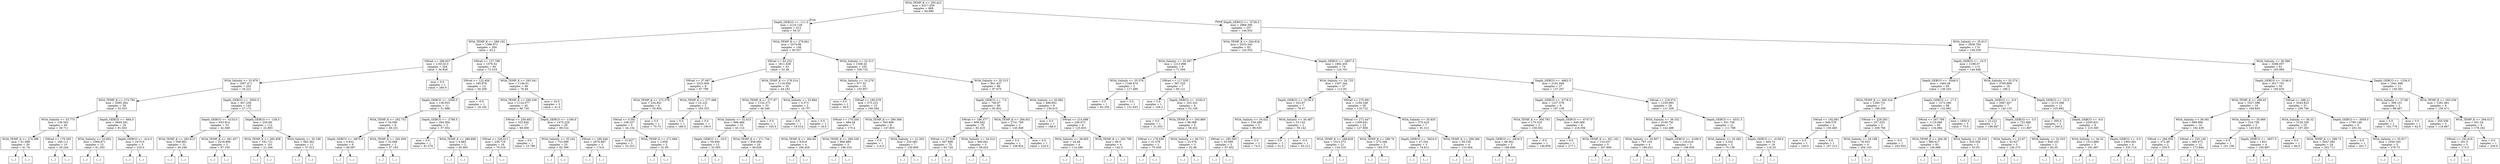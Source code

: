 digraph Tree {
node [shape=box] ;
0 [label="WOA_TEMP_K <= 293.422\nmse = 4317.939\nsamples = 669\nvalue = 94.896"] ;
1 [label="Depth_GEBCO <= -111.5\nmse = 2124.128\nsamples = 412\nvalue = 59.31"] ;
0 -> 1 [labeldistance=2.5, labelangle=45, headlabel="True"] ;
2 [label="WOA_TEMP_K <= 289.192\nmse = 1386.971\nsamples = 264\nvalue = 43.2"] ;
1 -> 2 ;
3 [label="SWrad <= 288.657\nmse = 1163.613\nsamples = 204\nvalue = 34.928"] ;
2 -> 3 ;
4 [label="WOA_Salinity <= 33.879\nmse = 1007.471\nsamples = 203\nvalue = 34.221"] ;
3 -> 4 ;
5 [label="WOA_TEMP_K <= 274.795\nmse = 2095.264\nsamples = 58\nvalue = 52.353"] ;
4 -> 5 ;
6 [label="WOA_Salinity <= 33.775\nmse = 136.502\nsamples = 40\nvalue = 38.711"] ;
5 -> 6 ;
7 [label="WOA_TEMP_K <= 274.386\nmse = 91.098\nsamples = 30\nvalue = 41.74"] ;
6 -> 7 ;
8 [label="(...)"] ;
7 -> 8 ;
55 [label="(...)"] ;
7 -> 55 ;
56 [label="SWrad <= 179.393\nmse = 160.111\nsamples = 10\nvalue = 29.244"] ;
6 -> 56 ;
57 [label="(...)"] ;
56 -> 57 ;
70 [label="(...)"] ;
56 -> 70 ;
75 [label="Depth_GEBCO <= -664.0\nmse = 5649.291\nsamples = 18\nvalue = 91.503"] ;
5 -> 75 ;
76 [label="WOA_Salinity <= 33.852\nmse = 1069.871\nsamples = 15\nvalue = 61.293"] ;
75 -> 76 ;
77 [label="(...)"] ;
76 -> 77 ;
102 [label="(...)"] ;
76 -> 102 ;
105 [label="Depth_GEBCO <= -414.5\nmse = 2475.0\nsamples = 3\nvalue = 235.0"] ;
75 -> 105 ;
106 [label="(...)"] ;
105 -> 106 ;
107 [label="(...)"] ;
105 -> 107 ;
108 [label="Depth_GEBCO <= -3930.0\nmse = 407.256\nsamples = 145\nvalue = 27.173"] ;
4 -> 108 ;
109 [label="Depth_GEBCO <= -4153.0\nmse = 653.914\nsamples = 33\nvalue = 42.048"] ;
108 -> 109 ;
110 [label="WOA_TEMP_K <= 283.815\nmse = 506.861\nsamples = 31\nvalue = 40.246"] ;
109 -> 110 ;
111 [label="(...)"] ;
110 -> 111 ;
136 [label="(...)"] ;
110 -> 136 ;
169 [label="WOA_TEMP_K <= 281.457\nmse = 2218.906\nsamples = 2\nvalue = 87.105"] ;
109 -> 169 ;
170 [label="(...)"] ;
169 -> 170 ;
171 [label="(...)"] ;
169 -> 171 ;
172 [label="Depth_GEBCO <= -138.5\nmse = 250.69\nsamples = 112\nvalue = 22.803"] ;
108 -> 172 ;
173 [label="WOA_TEMP_K <= 282.938\nmse = 191.721\nsamples = 101\nvalue = 21.294"] ;
172 -> 173 ;
174 [label="(...)"] ;
173 -> 174 ;
265 [label="(...)"] ;
173 -> 265 ;
308 [label="WOA_Salinity <= 35.186\nmse = 582.362\nsamples = 11\nvalue = 37.012"] ;
172 -> 308 ;
309 [label="(...)"] ;
308 -> 309 ;
316 [label="(...)"] ;
308 -> 316 ;
325 [label="mse = 0.0\nsamples = 1\nvalue = 260.0"] ;
3 -> 325 ;
326 [label="SWrad <= 137.798\nmse = 1076.52\nsamples = 60\nvalue = 72.519"] ;
2 -> 326 ;
327 [label="SWrad <= 122.456\nmse = 185.878\nsamples = 12\nvalue = 50.209"] ;
326 -> 327 ;
328 [label="Depth_GEBCO <= -3306.5\nmse = 136.053\nsamples = 11\nvalue = 51.988"] ;
327 -> 328 ;
329 [label="WOA_TEMP_K <= 292.751\nmse = 34.096\nsamples = 8\nvalue = 49.231"] ;
328 -> 329 ;
330 [label="Depth_GEBCO <= -4875.0\nmse = 6.832\nsamples = 6\nvalue = 46.587"] ;
329 -> 330 ;
331 [label="(...)"] ;
330 -> 331 ;
336 [label="(...)"] ;
330 -> 336 ;
341 [label="WOA_TEMP_K <= 292.959\nmse = 32.008\nsamples = 2\nvalue = 57.163"] ;
329 -> 341 ;
342 [label="(...)"] ;
341 -> 342 ;
343 [label="(...)"] ;
341 -> 343 ;
344 [label="Depth_GEBCO <= -2768.5\nmse = 294.364\nsamples = 3\nvalue = 57.502"] ;
328 -> 344 ;
345 [label="mse = 0.0\nsamples = 1\nvalue = 81.576"] ;
344 -> 345 ;
346 [label="WOA_TEMP_K <= 289.808\nmse = 6.883\nsamples = 2\nvalue = 45.465"] ;
344 -> 346 ;
347 [label="(...)"] ;
346 -> 347 ;
348 [label="(...)"] ;
346 -> 348 ;
349 [label="mse = -0.0\nsamples = 1\nvalue = 18.182"] ;
327 -> 349 ;
350 [label="WOA_TEMP_K <= 293.341\nmse = 1146.01\nsamples = 48\nvalue = 78.49"] ;
326 -> 350 ;
351 [label="WOA_TEMP_K <= 290.336\nmse = 1124.077\nsamples = 45\nvalue = 80.728"] ;
350 -> 351 ;
352 [label="SWrad <= 259.492\nmse = 332.826\nsamples = 17\nvalue = 68.008"] ;
351 -> 352 ;
353 [label="SWrad <= 228.611\nmse = 236.719\nsamples = 16\nvalue = 70.016"] ;
352 -> 353 ;
354 [label="(...)"] ;
353 -> 354 ;
363 [label="(...)"] ;
353 -> 363 ;
374 [label="mse = 0.0\nsamples = 1\nvalue = 15.789"] ;
352 -> 374 ;
375 [label="Depth_GEBCO <= -1180.0\nmse = 1475.229\nsamples = 28\nvalue = 89.314"] ;
351 -> 375 ;
376 [label="WOA_Salinity <= 35.242\nmse = 723.999\nsamples = 25\nvalue = 82.399"] ;
375 -> 376 ;
377 [label="(...)"] ;
376 -> 377 ;
390 [label="(...)"] ;
376 -> 390 ;
415 [label="SWrad <= 189.448\nmse = 2876.987\nsamples = 3\nvalue = 174.6"] ;
375 -> 415 ;
416 [label="(...)"] ;
415 -> 416 ;
417 [label="(...)"] ;
415 -> 417 ;
420 [label="mse = 24.0\nsamples = 3\nvalue = 41.0"] ;
350 -> 420 ;
421 [label="WOA_TEMP_K <= 278.841\nmse = 2074.86\nsamples = 148\nvalue = 90.537"] ;
1 -> 421 ;
422 [label="SWrad <= 62.252\nmse = 1811.638\nsamples = 43\nvalue = 52.49"] ;
421 -> 422 ;
423 [label="SWrad <= 37.697\nmse = 3223.945\nsamples = 8\nvalue = 87.799"] ;
422 -> 423 ;
424 [label="WOA_TEMP_K <= 272.078\nmse = 234.841\nsamples = 6\nvalue = 55.954"] ;
423 -> 424 ;
425 [label="SWrad <= 0.591\nmse = 108.337\nsamples = 5\nvalue = 44.134"] ;
424 -> 425 ;
426 [label="mse = 10.927\nsamples = 3\nvalue = 52.323"] ;
425 -> 426 ;
427 [label="WOA_TEMP_K <= 271.669\nmse = 2.958\nsamples = 2\nvalue = 31.85"] ;
425 -> 427 ;
428 [label="(...)"] ;
427 -> 428 ;
429 [label="(...)"] ;
427 -> 429 ;
430 [label="mse = 0.0\nsamples = 1\nvalue = 70.73"] ;
424 -> 430 ;
431 [label="WOA_TEMP_K <= 277.488\nmse = 22.222\nsamples = 2\nvalue = 183.333"] ;
423 -> 431 ;
432 [label="mse = 0.0\nsamples = 1\nvalue = 180.0"] ;
431 -> 432 ;
433 [label="mse = 0.0\nsamples = 1\nvalue = 190.0"] ;
431 -> 433 ;
434 [label="WOA_TEMP_K <= 278.514\nmse = 1116.956\nsamples = 35\nvalue = 44.182"] ;
422 -> 434 ;
435 [label="WOA_TEMP_K <= 277.87\nmse = 1152.271\nsamples = 33\nvalue = 46.346"] ;
434 -> 435 ;
436 [label="WOA_Salinity <= 32.415\nmse = 686.484\nsamples = 32\nvalue = 43.114"] ;
435 -> 436 ;
437 [label="Depth_GEBCO <= -19.5\nmse = 59.856\nsamples = 12\nvalue = 32.005"] ;
436 -> 437 ;
438 [label="(...)"] ;
437 -> 438 ;
441 [label="(...)"] ;
437 -> 441 ;
442 [label="WOA_TEMP_K <= 271.734\nmse = 939.068\nsamples = 20\nvalue = 49.626"] ;
436 -> 442 ;
443 [label="(...)"] ;
442 -> 443 ;
444 [label="(...)"] ;
442 -> 444 ;
455 [label="mse = 0.0\nsamples = 1\nvalue = 195.0"] ;
435 -> 455 ;
456 [label="WOA_Salinity <= 33.884\nmse = 0.573\nsamples = 2\nvalue = 18.757"] ;
434 -> 456 ;
457 [label="mse = 0.0\nsamples = 1\nvalue = 19.514"] ;
456 -> 457 ;
458 [label="mse = 0.0\nsamples = 1\nvalue = 18.0"] ;
456 -> 458 ;
459 [label="WOA_Salinity <= 32.513\nmse = 1308.42\nsamples = 105\nvalue = 106.732"] ;
421 -> 459 ;
460 [label="WOA_Salinity <= 10.279\nmse = 977.52\nsamples = 16\nvalue = 155.957"] ;
459 -> 460 ;
461 [label="mse = 0.0\nsamples = 1\nvalue = 59.0"] ;
460 -> 461 ;
462 [label="SWrad <= 180.078\nmse = 575.231\nsamples = 15\nvalue = 160.364"] ;
460 -> 462 ;
463 [label="SWrad <= 170.204\nmse = 484.04\nsamples = 7\nvalue = 175.4"] ;
462 -> 463 ;
464 [label="WOA_TEMP_K <= 284.84\nmse = 8.816\nsamples = 4\nvalue = 166.429"] ;
463 -> 464 ;
465 [label="(...)"] ;
464 -> 465 ;
466 [label="(...)"] ;
464 -> 466 ;
467 [label="WOA_TEMP_K <= 289.338\nmse = 966.889\nsamples = 3\nvalue = 196.333"] ;
463 -> 467 ;
468 [label="(...)"] ;
467 -> 468 ;
469 [label="(...)"] ;
467 -> 469 ;
472 [label="WOA_TEMP_K <= 290.568\nmse = 305.806\nsamples = 8\nvalue = 147.833"] ;
462 -> 472 ;
473 [label="mse = 0.0\nsamples = 1\nvalue = 114.0"] ;
472 -> 473 ;
474 [label="WOA_Salinity <= 21.303\nmse = 220.083\nsamples = 7\nvalue = 150.909"] ;
472 -> 474 ;
475 [label="(...)"] ;
474 -> 475 ;
476 [label="(...)"] ;
474 -> 476 ;
487 [label="WOA_Salinity <= 35.313\nmse = 841.437\nsamples = 89\nvalue = 97.675"] ;
459 -> 487 ;
488 [label="Depth_GEBCO <= -7.0\nmse = 740.87\nsamples = 80\nvalue = 93.852"] ;
487 -> 488 ;
489 [label="SWrad <= 196.377\nmse = 609.042\nsamples = 78\nvalue = 92.418"] ;
488 -> 489 ;
490 [label="SWrad <= 27.518\nmse = 567.898\nsamples = 75\nvalue = 93.728"] ;
489 -> 490 ;
491 [label="(...)"] ;
490 -> 491 ;
492 [label="(...)"] ;
490 -> 492 ;
611 [label="WOA_Salinity <= 34.314\nmse = 460.941\nsamples = 3\nvalue = 58.022"] ;
489 -> 611 ;
612 [label="(...)"] ;
611 -> 612 ;
613 [label="(...)"] ;
611 -> 613 ;
616 [label="WOA_TEMP_K <= 284.651\nmse = 2741.769\nsamples = 2\nvalue = 145.949"] ;
488 -> 616 ;
617 [label="mse = 0.0\nsamples = 1\nvalue = 108.924"] ;
616 -> 617 ;
618 [label="mse = 0.0\nsamples = 1\nvalue = 220.0"] ;
616 -> 618 ;
619 [label="WOA_Salinity <= 35.982\nmse = 496.852\nsamples = 9\nvalue = 130.615"] ;
487 -> 619 ;
620 [label="mse = 0.0\nsamples = 1\nvalue = 188.0"] ;
619 -> 620 ;
621 [label="SWrad <= 214.088\nmse = 240.972\nsamples = 8\nvalue = 125.833"] ;
619 -> 621 ;
622 [label="WOA_Salinity <= 36.605\nmse = 24.49\nsamples = 4\nvalue = 114.286"] ;
621 -> 622 ;
623 [label="(...)"] ;
622 -> 623 ;
624 [label="(...)"] ;
622 -> 624 ;
625 [label="WOA_TEMP_K <= 292.799\nmse = 96.0\nsamples = 4\nvalue = 142.0"] ;
621 -> 625 ;
626 [label="(...)"] ;
625 -> 626 ;
627 [label="(...)"] ;
625 -> 627 ;
628 [label="Depth_GEBCO <= -3728.0\nmse = 2966.385\nsamples = 257\nvalue = 146.932"] ;
0 -> 628 [labeldistance=2.5, labelangle=-45, headlabel="False"] ;
629 [label="WOA_TEMP_K <= 294.818\nmse = 2033.343\nsamples = 83\nvalue = 120.552"] ;
628 -> 629 ;
630 [label="WOA_Salinity <= 35.587\nmse = 1213.896\nsamples = 9\nvalue = 71.594"] ;
629 -> 630 ;
631 [label="WOA_Salinity <= 35.576\nmse = 1166.474\nsamples = 2\nvalue = 117.489"] ;
630 -> 631 ;
632 [label="mse = 0.0\nsamples = 1\nvalue = 83.336"] ;
631 -> 632 ;
633 [label="mse = 0.0\nsamples = 1\nvalue = 151.643"] ;
631 -> 633 ;
634 [label="SWrad <= 117.535\nmse = 567.525\nsamples = 7\nvalue = 60.121"] ;
630 -> 634 ;
635 [label="mse = 0.0\nsamples = 1\nvalue = 109.2"] ;
634 -> 635 ;
636 [label="Depth_GEBCO <= -5183.0\nmse = 255.332\nsamples = 6\nvalue = 53.109"] ;
634 -> 636 ;
637 [label="mse = 0.0\nsamples = 1\nvalue = 21.053"] ;
636 -> 637 ;
638 [label="WOA_TEMP_K <= 293.869\nmse = 98.068\nsamples = 5\nvalue = 58.452"] ;
636 -> 638 ;
639 [label="SWrad <= 178.656\nmse = 31.578\nsamples = 2\nvalue = 70.438"] ;
638 -> 639 ;
640 [label="(...)"] ;
639 -> 640 ;
641 [label="(...)"] ;
639 -> 641 ;
642 [label="WOA_Salinity <= 36.731\nmse = 23.576\nsamples = 3\nvalue = 52.46"] ;
638 -> 642 ;
643 [label="(...)"] ;
642 -> 643 ;
646 [label="(...)"] ;
642 -> 646 ;
647 [label="Depth_GEBCO <= -4857.0\nmse = 1882.455\nsamples = 74\nvalue = 124.701"] ;
629 -> 647 ;
648 [label="WOA_Salinity <= 34.725\nmse = 1307.342\nsamples = 37\nvalue = 112.93"] ;
647 -> 648 ;
649 [label="Depth_GEBCO <= -5150.5\nmse = 323.87\nsamples = 7\nvalue = 79.47"] ;
648 -> 649 ;
650 [label="WOA_Salinity <= 34.432\nmse = 159.289\nsamples = 5\nvalue = 89.635"] ;
649 -> 650 ;
651 [label="SWrad <= 185.583\nmse = 55.599\nsamples = 3\nvalue = 97.452"] ;
650 -> 651 ;
652 [label="(...)"] ;
651 -> 652 ;
653 [label="(...)"] ;
651 -> 653 ;
656 [label="mse = 0.0\nsamples = 2\nvalue = 74.0"] ;
650 -> 656 ;
657 [label="WOA_Salinity <= 34.487\nmse = 33.143\nsamples = 2\nvalue = 59.142"] ;
649 -> 657 ;
658 [label="mse = 0.0\nsamples = 1\nvalue = 51.0"] ;
657 -> 658 ;
659 [label="mse = -0.0\nsamples = 1\nvalue = 63.212"] ;
657 -> 659 ;
660 [label="SWrad <= 275.081\nmse = 1250.248\nsamples = 30\nvalue = 118.722"] ;
648 -> 660 ;
661 [label="SWrad <= 272.447\nmse = 1209.641\nsamples = 23\nvalue = 127.858"] ;
660 -> 661 ;
662 [label="WOA_TEMP_K <= 298.829\nmse = 1015.572\nsamples = 21\nvalue = 124.316"] ;
661 -> 662 ;
663 [label="(...)"] ;
662 -> 663 ;
686 [label="(...)"] ;
662 -> 686 ;
703 [label="WOA_TEMP_K <= 299.76\nmse = 275.394\nsamples = 2\nvalue = 193.375"] ;
661 -> 703 ;
704 [label="(...)"] ;
703 -> 704 ;
705 [label="(...)"] ;
703 -> 705 ;
706 [label="WOA_Salinity <= 35.835\nmse = 370.416\nsamples = 7\nvalue = 91.313"] ;
660 -> 706 ;
707 [label="Depth_GEBCO <= -5624.0\nmse = 47.204\nsamples = 3\nvalue = 74.812"] ;
706 -> 707 ;
708 [label="(...)"] ;
707 -> 708 ;
709 [label="(...)"] ;
707 -> 709 ;
712 [label="WOA_TEMP_K <= 299.266\nmse = 59.239\nsamples = 4\nvalue = 110.564"] ;
706 -> 712 ;
713 [label="(...)"] ;
712 -> 713 ;
716 [label="(...)"] ;
712 -> 716 ;
719 [label="Depth_GEBCO <= -4662.5\nmse = 2191.006\nsamples = 37\nvalue = 137.297"] ;
647 -> 719 ;
720 [label="Depth_GEBCO <= -4776.0\nmse = 1237.578\nsamples = 9\nvalue = 197.138"] ;
719 -> 720 ;
721 [label="WOA_TEMP_K <= 300.793\nmse = 170.316\nsamples = 3\nvalue = 158.302"] ;
720 -> 721 ;
722 [label="Depth_GEBCO <= -4819.5\nmse = 69.362\nsamples = 2\nvalue = 169.949"] ;
721 -> 722 ;
723 [label="(...)"] ;
722 -> 723 ;
724 [label="(...)"] ;
722 -> 724 ;
725 [label="mse = -0.0\nsamples = 1\nvalue = 146.656"] ;
721 -> 725 ;
726 [label="Depth_GEBCO <= -4747.0\nmse = 640.069\nsamples = 6\nvalue = 216.556"] ;
720 -> 726 ;
727 [label="mse = 0.0\nsamples = 1\nvalue = 277.1"] ;
726 -> 727 ;
728 [label="WOA_TEMP_K <= 301.162\nmse = 133.037\nsamples = 5\nvalue = 207.906"] ;
726 -> 728 ;
729 [label="(...)"] ;
728 -> 729 ;
734 [label="(...)"] ;
728 -> 734 ;
735 [label="SWrad <= 218.074\nmse = 1235.683\nsamples = 28\nvalue = 121.339"] ;
719 -> 735 ;
736 [label="WOA_Salinity <= 36.332\nmse = 2100.791\nsamples = 7\nvalue = 142.488"] ;
735 -> 736 ;
737 [label="WOA_Salinity <= 35.807\nmse = 767.102\nsamples = 4\nvalue = 190.021"] ;
736 -> 737 ;
738 [label="(...)"] ;
737 -> 738 ;
741 [label="(...)"] ;
737 -> 741 ;
744 [label="Depth_GEBCO <= -4189.5\nmse = 135.616\nsamples = 3\nvalue = 106.839"] ;
736 -> 744 ;
745 [label="(...)"] ;
744 -> 745 ;
748 [label="(...)"] ;
744 -> 748 ;
749 [label="Depth_GEBCO <= -4531.5\nmse = 551.756\nsamples = 21\nvalue = 111.788"] ;
735 -> 749 ;
750 [label="WOA_Salinity <= 35.492\nmse = 3.352\nsamples = 2\nvalue = 70.138"] ;
749 -> 750 ;
751 [label="(...)"] ;
750 -> 751 ;
752 [label="(...)"] ;
750 -> 752 ;
753 [label="Depth_GEBCO <= -4158.0\nmse = 404.74\nsamples = 19\nvalue = 116.25"] ;
749 -> 753 ;
754 [label="(...)"] ;
753 -> 754 ;
775 [label="(...)"] ;
753 -> 775 ;
788 [label="WOA_Salinity <= 35.613\nmse = 2938.794\nsamples = 174\nvalue = 158.339"] ;
628 -> 788 ;
789 [label="Depth_GEBCO <= -16.5\nmse = 2196.07\nsamples = 113\nvalue = 144.448"] ;
788 -> 789 ;
790 [label="Depth_GEBCO <= -3548.0\nmse = 1464.38\nsamples = 95\nvalue = 136.343"] ;
789 -> 790 ;
791 [label="WOA_TEMP_K <= 300.324\nmse = 1285.721\nsamples = 7\nvalue = 188.209"] ;
790 -> 791 ;
792 [label="SWrad <= 192.891\nmse = 849.576\nsamples = 2\nvalue = 150.485"] ;
791 -> 792 ;
793 [label="mse = 0.0\nsamples = 1\nvalue = 100.0"] ;
792 -> 793 ;
794 [label="mse = 0.0\nsamples = 1\nvalue = 167.313"] ;
792 -> 794 ;
795 [label="SWrad <= 229.283\nmse = 257.033\nsamples = 5\nvalue = 209.766"] ;
791 -> 795 ;
796 [label="WOA_Salinity <= 34.198\nmse = 78.553\nsamples = 4\nvalue = 204.143"] ;
795 -> 796 ;
797 [label="(...)"] ;
796 -> 797 ;
800 [label="(...)"] ;
796 -> 800 ;
803 [label="mse = -0.0\nsamples = 1\nvalue = 243.503"] ;
795 -> 803 ;
804 [label="Depth_GEBCO <= -17.5\nmse = 1272.596\nsamples = 88\nvalue = 132.662"] ;
790 -> 804 ;
805 [label="SWrad <= 267.769\nmse = 1110.066\nsamples = 85\nvalue = 134.984"] ;
804 -> 805 ;
806 [label="WOA_TEMP_K <= 294.36\nmse = 980.617\nsamples = 83\nvalue = 136.668"] ;
805 -> 806 ;
807 [label="(...)"] ;
806 -> 807 ;
816 [label="(...)"] ;
806 -> 816 ;
945 [label="WOA_Salinity <= 35.016\nmse = 555.556\nsamples = 2\nvalue = 53.03"] ;
805 -> 945 ;
946 [label="(...)"] ;
945 -> 946 ;
947 [label="(...)"] ;
945 -> 947 ;
948 [label="mse = 1850.0\nsamples = 3\nvalue = 75.0"] ;
804 -> 948 ;
949 [label="WOA_Salinity <= 33.374\nmse = 3769.899\nsamples = 18\nvalue = 196.2"] ;
789 -> 949 ;
950 [label="Depth_GEBCO <= -9.0\nmse = 2087.407\nsamples = 7\nvalue = 140.133"] ;
949 -> 950 ;
951 [label="mse = 22.222\nsamples = 2\nvalue = 196.667"] ;
950 -> 951 ;
952 [label="Depth_GEBCO <= -3.5\nmse = 722.986\nsamples = 5\nvalue = 111.867"] ;
950 -> 952 ;
953 [label="WOA_Salinity <= 22.87\nmse = 42.627\nsamples = 3\nvalue = 126.275"] ;
952 -> 953 ;
954 [label="(...)"] ;
953 -> 954 ;
955 [label="(...)"] ;
953 -> 955 ;
958 [label="WOA_Salinity <= 32.553\nmse = 838.102\nsamples = 2\nvalue = 83.05"] ;
952 -> 958 ;
959 [label="(...)"] ;
958 -> 959 ;
960 [label="(...)"] ;
958 -> 960 ;
961 [label="Depth_GEBCO <= -15.5\nmse = 2115.398\nsamples = 11\nvalue = 225.882"] ;
949 -> 961 ;
962 [label="mse = 300.0\nsamples = 2\nvalue = 260.0"] ;
961 -> 962 ;
963 [label="Depth_GEBCO <= -9.0\nmse = 2205.621\nsamples = 9\nvalue = 215.385"] ;
961 -> 963 ;
964 [label="WOA_Salinity <= 34.32\nmse = 1513.889\nsamples = 3\nvalue = 191.667"] ;
963 -> 964 ;
965 [label="(...)"] ;
964 -> 965 ;
966 [label="(...)"] ;
964 -> 966 ;
967 [label="Depth_GEBCO <= -5.0\nmse = 1903.061\nsamples = 6\nvalue = 235.714"] ;
963 -> 967 ;
968 [label="(...)"] ;
967 -> 968 ;
969 [label="(...)"] ;
967 -> 969 ;
972 [label="WOA_Salinity <= 36.586\nmse = 3296.057\nsamples = 61\nvalue = 183.985"] ;
788 -> 972 ;
973 [label="Depth_GEBCO <= -3146.0\nmse = 3017.791\nsamples = 50\nvalue = 195.635"] ;
972 -> 973 ;
974 [label="WOA_TEMP_K <= 298.93\nmse = 1027.398\nsamples = 19\nvalue = 169.845"] ;
973 -> 974 ;
975 [label="WOA_Salinity <= 36.081\nmse = 989.906\nsamples = 14\nvalue = 182.439"] ;
974 -> 975 ;
976 [label="SWrad <= 284.955\nmse = 372.49\nsamples = 2\nvalue = 255.5"] ;
975 -> 976 ;
977 [label="(...)"] ;
976 -> 977 ;
978 [label="(...)"] ;
976 -> 978 ;
979 [label="SWrad <= 255.149\nmse = 360.672\nsamples = 12\nvalue = 173.844"] ;
975 -> 979 ;
980 [label="(...)"] ;
979 -> 980 ;
991 [label="(...)"] ;
979 -> 991 ;
994 [label="WOA_Salinity <= 35.969\nmse = 224.758\nsamples = 5\nvalue = 145.918"] ;
974 -> 994 ;
995 [label="mse = 0.0\nsamples = 1\nvalue = 101.106"] ;
994 -> 995 ;
996 [label="Depth_GEBCO <= -3657.5\nmse = 1.821\nsamples = 4\nvalue = 150.897"] ;
994 -> 996 ;
997 [label="(...)"] ;
996 -> 997 ;
998 [label="(...)"] ;
996 -> 998 ;
1001 [label="SWrad <= 288.21\nmse = 3543.823\nsamples = 31\nvalue = 209.746"] ;
973 -> 1001 ;
1002 [label="WOA_Salinity <= 36.32\nmse = 3128.336\nsamples = 25\nvalue = 197.283"] ;
1001 -> 1002 ;
1003 [label="mse = 0.0\nsamples = 1\nvalue = 86.0"] ;
1002 -> 1003 ;
1004 [label="WOA_TEMP_K <= 298.73\nmse = 2647.382\nsamples = 24\nvalue = 202.711"] ;
1002 -> 1004 ;
1005 [label="(...)"] ;
1004 -> 1005 ;
1018 [label="(...)"] ;
1004 -> 1018 ;
1027 [label="Depth_GEBCO <= -3058.0\nmse = 1790.148\nsamples = 6\nvalue = 263.34"] ;
1001 -> 1027 ;
1028 [label="mse = 0.0\nsamples = 1\nvalue = 201.7"] ;
1027 -> 1028 ;
1029 [label="WOA_Salinity <= 35.917\nmse = 1050.345\nsamples = 5\nvalue = 278.75"] ;
1027 -> 1029 ;
1030 [label="(...)"] ;
1029 -> 1030 ;
1031 [label="(...)"] ;
1029 -> 1031 ;
1036 [label="Depth_GEBCO <= -1334.0\nmse = 1941.696\nsamples = 11\nvalue = 140.561"] ;
972 -> 1036 ;
1037 [label="WOA_Salinity <= 37.68\nmse = 399.101\nsamples = 2\nvalue = 86.467"] ;
1036 -> 1037 ;
1038 [label="mse = 0.0\nsamples = 1\nvalue = 102.779"] ;
1037 -> 1038 ;
1039 [label="mse = 0.0\nsamples = 1\nvalue = 62.0"] ;
1037 -> 1039 ;
1040 [label="WOA_TEMP_K <= 293.536\nmse = 1281.661\nsamples = 9\nvalue = 156.471"] ;
1036 -> 1040 ;
1041 [label="mse = 355.556\nsamples = 3\nvalue = 116.667"] ;
1040 -> 1041 ;
1042 [label="WOA_TEMP_K <= 294.415\nmse = 451.24\nsamples = 6\nvalue = 178.182"] ;
1040 -> 1042 ;
1043 [label="SWrad <= 192.618\nmse = 201.0\nsamples = 5\nvalue = 173.0"] ;
1042 -> 1043 ;
1044 [label="(...)"] ;
1043 -> 1044 ;
1045 [label="(...)"] ;
1043 -> 1045 ;
1046 [label="mse = 0.0\nsamples = 1\nvalue = 230.0"] ;
1042 -> 1046 ;
}